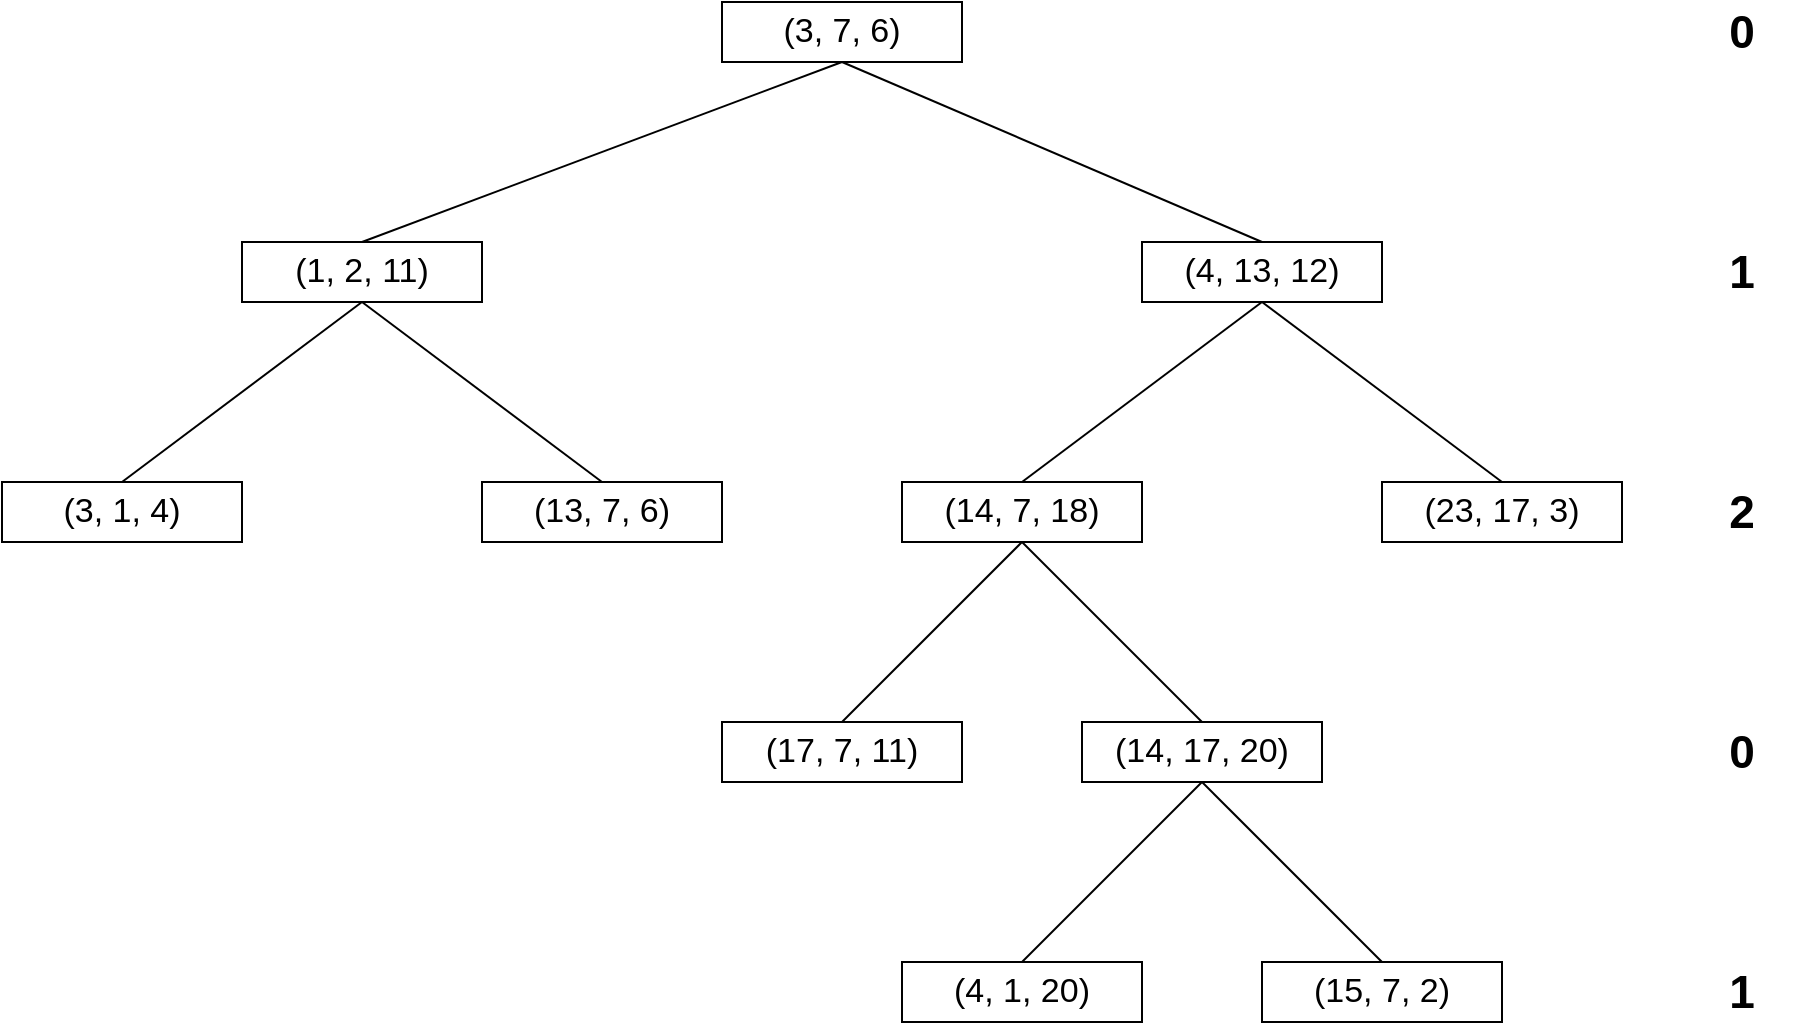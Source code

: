 <mxfile version="16.0.2" type="device"><diagram id="Hl-DB1q5U-DhjKB6y9K-" name="Page-1"><mxGraphModel dx="1502" dy="697" grid="1" gridSize="10" guides="1" tooltips="1" connect="1" arrows="1" fold="1" page="1" pageScale="1" pageWidth="850" pageHeight="1100" math="0" shadow="0"><root><mxCell id="0"/><mxCell id="1" parent="0"/><mxCell id="I1jxoyuvwKnIbUbDY5qC-13" style="rounded=0;orthogonalLoop=1;jettySize=auto;html=1;exitX=0.5;exitY=1;exitDx=0;exitDy=0;entryX=0.5;entryY=0;entryDx=0;entryDy=0;fontSize=17;endArrow=none;endFill=0;" parent="1" source="I1jxoyuvwKnIbUbDY5qC-1" target="I1jxoyuvwKnIbUbDY5qC-2" edge="1"><mxGeometry relative="1" as="geometry"/></mxCell><mxCell id="I1jxoyuvwKnIbUbDY5qC-14" style="edgeStyle=none;rounded=0;orthogonalLoop=1;jettySize=auto;html=1;exitX=0.5;exitY=1;exitDx=0;exitDy=0;entryX=0.5;entryY=0;entryDx=0;entryDy=0;fontSize=17;endArrow=none;endFill=0;" parent="1" source="I1jxoyuvwKnIbUbDY5qC-1" target="I1jxoyuvwKnIbUbDY5qC-3" edge="1"><mxGeometry relative="1" as="geometry"/></mxCell><mxCell id="I1jxoyuvwKnIbUbDY5qC-1" value="&lt;font style=&quot;font-size: 17px&quot;&gt;(3, 7, 6)&lt;/font&gt;" style="rounded=0;whiteSpace=wrap;html=1;" parent="1" vertex="1"><mxGeometry x="370" y="150" width="120" height="30" as="geometry"/></mxCell><mxCell id="I1jxoyuvwKnIbUbDY5qC-15" style="edgeStyle=none;rounded=0;orthogonalLoop=1;jettySize=auto;html=1;exitX=0.5;exitY=1;exitDx=0;exitDy=0;entryX=0.5;entryY=0;entryDx=0;entryDy=0;fontSize=17;endArrow=none;endFill=0;" parent="1" source="I1jxoyuvwKnIbUbDY5qC-2" target="I1jxoyuvwKnIbUbDY5qC-9" edge="1"><mxGeometry relative="1" as="geometry"/></mxCell><mxCell id="I1jxoyuvwKnIbUbDY5qC-16" style="edgeStyle=none;rounded=0;orthogonalLoop=1;jettySize=auto;html=1;exitX=0.5;exitY=1;exitDx=0;exitDy=0;entryX=0.5;entryY=0;entryDx=0;entryDy=0;fontSize=17;endArrow=none;endFill=0;" parent="1" source="I1jxoyuvwKnIbUbDY5qC-2" target="I1jxoyuvwKnIbUbDY5qC-8" edge="1"><mxGeometry relative="1" as="geometry"/></mxCell><mxCell id="I1jxoyuvwKnIbUbDY5qC-2" value="&lt;font style=&quot;font-size: 17px&quot;&gt;(1, 2, 11)&lt;/font&gt;" style="rounded=0;whiteSpace=wrap;html=1;" parent="1" vertex="1"><mxGeometry x="130" y="270" width="120" height="30" as="geometry"/></mxCell><mxCell id="I1jxoyuvwKnIbUbDY5qC-17" style="edgeStyle=none;rounded=0;orthogonalLoop=1;jettySize=auto;html=1;exitX=0.5;exitY=1;exitDx=0;exitDy=0;entryX=0.5;entryY=0;entryDx=0;entryDy=0;fontSize=17;endArrow=none;endFill=0;" parent="1" source="I1jxoyuvwKnIbUbDY5qC-3" target="I1jxoyuvwKnIbUbDY5qC-4" edge="1"><mxGeometry relative="1" as="geometry"/></mxCell><mxCell id="I1jxoyuvwKnIbUbDY5qC-18" style="edgeStyle=none;rounded=0;orthogonalLoop=1;jettySize=auto;html=1;exitX=0.5;exitY=1;exitDx=0;exitDy=0;entryX=0.5;entryY=0;entryDx=0;entryDy=0;fontSize=17;endArrow=none;endFill=0;" parent="1" source="I1jxoyuvwKnIbUbDY5qC-3" target="I1jxoyuvwKnIbUbDY5qC-5" edge="1"><mxGeometry relative="1" as="geometry"/></mxCell><mxCell id="I1jxoyuvwKnIbUbDY5qC-3" value="&lt;font style=&quot;font-size: 17px&quot;&gt;(4, 13, 12)&lt;/font&gt;" style="rounded=0;whiteSpace=wrap;html=1;" parent="1" vertex="1"><mxGeometry x="580" y="270" width="120" height="30" as="geometry"/></mxCell><mxCell id="I1jxoyuvwKnIbUbDY5qC-21" style="edgeStyle=none;rounded=0;orthogonalLoop=1;jettySize=auto;html=1;exitX=0.5;exitY=1;exitDx=0;exitDy=0;entryX=0.5;entryY=0;entryDx=0;entryDy=0;fontSize=17;endArrow=none;endFill=0;" parent="1" source="I1jxoyuvwKnIbUbDY5qC-4" target="I1jxoyuvwKnIbUbDY5qC-11" edge="1"><mxGeometry relative="1" as="geometry"/></mxCell><mxCell id="I1jxoyuvwKnIbUbDY5qC-22" style="edgeStyle=none;rounded=0;orthogonalLoop=1;jettySize=auto;html=1;exitX=0.5;exitY=1;exitDx=0;exitDy=0;entryX=0.5;entryY=0;entryDx=0;entryDy=0;fontSize=17;endArrow=none;endFill=0;" parent="1" source="I1jxoyuvwKnIbUbDY5qC-4" target="I1jxoyuvwKnIbUbDY5qC-10" edge="1"><mxGeometry relative="1" as="geometry"/></mxCell><mxCell id="I1jxoyuvwKnIbUbDY5qC-4" value="&lt;font style=&quot;font-size: 17px&quot;&gt;(14, 7, 18)&lt;/font&gt;" style="rounded=0;whiteSpace=wrap;html=1;" parent="1" vertex="1"><mxGeometry x="460" y="390" width="120" height="30" as="geometry"/></mxCell><mxCell id="I1jxoyuvwKnIbUbDY5qC-5" value="&lt;font style=&quot;font-size: 17px&quot;&gt;(23, 17, 3)&lt;/font&gt;" style="rounded=0;whiteSpace=wrap;html=1;" parent="1" vertex="1"><mxGeometry x="700" y="390" width="120" height="30" as="geometry"/></mxCell><mxCell id="I1jxoyuvwKnIbUbDY5qC-8" value="&lt;font style=&quot;font-size: 17px&quot;&gt;(13, 7, 6)&lt;/font&gt;" style="rounded=0;whiteSpace=wrap;html=1;" parent="1" vertex="1"><mxGeometry x="250" y="390" width="120" height="30" as="geometry"/></mxCell><mxCell id="I1jxoyuvwKnIbUbDY5qC-9" value="&lt;font style=&quot;font-size: 17px&quot;&gt;(3, 1, 4)&lt;/font&gt;" style="rounded=0;whiteSpace=wrap;html=1;" parent="1" vertex="1"><mxGeometry x="10" y="390" width="120" height="30" as="geometry"/></mxCell><mxCell id="I1jxoyuvwKnIbUbDY5qC-25" style="edgeStyle=none;rounded=0;orthogonalLoop=1;jettySize=auto;html=1;exitX=0.5;exitY=1;exitDx=0;exitDy=0;entryX=0.5;entryY=0;entryDx=0;entryDy=0;fontSize=17;endArrow=none;endFill=0;" parent="1" source="I1jxoyuvwKnIbUbDY5qC-10" target="I1jxoyuvwKnIbUbDY5qC-24" edge="1"><mxGeometry relative="1" as="geometry"/></mxCell><mxCell id="I1jxoyuvwKnIbUbDY5qC-26" style="edgeStyle=none;rounded=0;orthogonalLoop=1;jettySize=auto;html=1;exitX=0.5;exitY=1;exitDx=0;exitDy=0;entryX=0.5;entryY=0;entryDx=0;entryDy=0;fontSize=17;endArrow=none;endFill=0;" parent="1" source="I1jxoyuvwKnIbUbDY5qC-10" target="I1jxoyuvwKnIbUbDY5qC-23" edge="1"><mxGeometry relative="1" as="geometry"/></mxCell><mxCell id="I1jxoyuvwKnIbUbDY5qC-10" value="&lt;font style=&quot;font-size: 17px&quot;&gt;(14, 17, 20)&lt;/font&gt;" style="rounded=0;whiteSpace=wrap;html=1;" parent="1" vertex="1"><mxGeometry x="550" y="510" width="120" height="30" as="geometry"/></mxCell><mxCell id="I1jxoyuvwKnIbUbDY5qC-11" value="&lt;font style=&quot;font-size: 17px&quot;&gt;(17, 7, 11)&lt;/font&gt;" style="rounded=0;whiteSpace=wrap;html=1;" parent="1" vertex="1"><mxGeometry x="370" y="510" width="120" height="30" as="geometry"/></mxCell><mxCell id="I1jxoyuvwKnIbUbDY5qC-23" value="&lt;font style=&quot;font-size: 17px&quot;&gt;(15, 7, 2)&lt;/font&gt;" style="rounded=0;whiteSpace=wrap;html=1;" parent="1" vertex="1"><mxGeometry x="640" y="630" width="120" height="30" as="geometry"/></mxCell><mxCell id="I1jxoyuvwKnIbUbDY5qC-24" value="&lt;font style=&quot;font-size: 17px&quot;&gt;(4, 1, 20)&lt;/font&gt;" style="rounded=0;whiteSpace=wrap;html=1;" parent="1" vertex="1"><mxGeometry x="460" y="630" width="120" height="30" as="geometry"/></mxCell><mxCell id="I1jxoyuvwKnIbUbDY5qC-27" value="0" style="text;html=1;strokeColor=none;fillColor=none;align=center;verticalAlign=middle;whiteSpace=wrap;rounded=0;fontSize=23;fontStyle=1" parent="1" vertex="1"><mxGeometry x="850" y="150" width="60" height="30" as="geometry"/></mxCell><mxCell id="I1jxoyuvwKnIbUbDY5qC-28" value="1" style="text;html=1;strokeColor=none;fillColor=none;align=center;verticalAlign=middle;whiteSpace=wrap;rounded=0;fontSize=23;fontStyle=1" parent="1" vertex="1"><mxGeometry x="850" y="270" width="60" height="30" as="geometry"/></mxCell><mxCell id="I1jxoyuvwKnIbUbDY5qC-29" value="2" style="text;html=1;strokeColor=none;fillColor=none;align=center;verticalAlign=middle;whiteSpace=wrap;rounded=0;fontSize=23;fontStyle=1" parent="1" vertex="1"><mxGeometry x="850" y="390" width="60" height="30" as="geometry"/></mxCell><mxCell id="I1jxoyuvwKnIbUbDY5qC-30" value="0" style="text;html=1;strokeColor=none;fillColor=none;align=center;verticalAlign=middle;whiteSpace=wrap;rounded=0;fontSize=23;fontStyle=1" parent="1" vertex="1"><mxGeometry x="850" y="510" width="60" height="30" as="geometry"/></mxCell><mxCell id="I1jxoyuvwKnIbUbDY5qC-31" value="1" style="text;html=1;strokeColor=none;fillColor=none;align=center;verticalAlign=middle;whiteSpace=wrap;rounded=0;fontSize=23;fontStyle=1" parent="1" vertex="1"><mxGeometry x="850" y="630" width="60" height="30" as="geometry"/></mxCell></root></mxGraphModel></diagram></mxfile>
